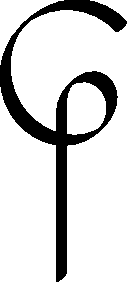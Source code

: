 pen slanty = makepen(slant(1.0)*xscale(0.333)*circle((0,0),2.5));
path loop_through = (25,25)..(-25,25)..(-25,-20)..(20,-15)..(10,0)..{down}(-5,-15)--(-5,-100);
draw(loop_through, slanty);
